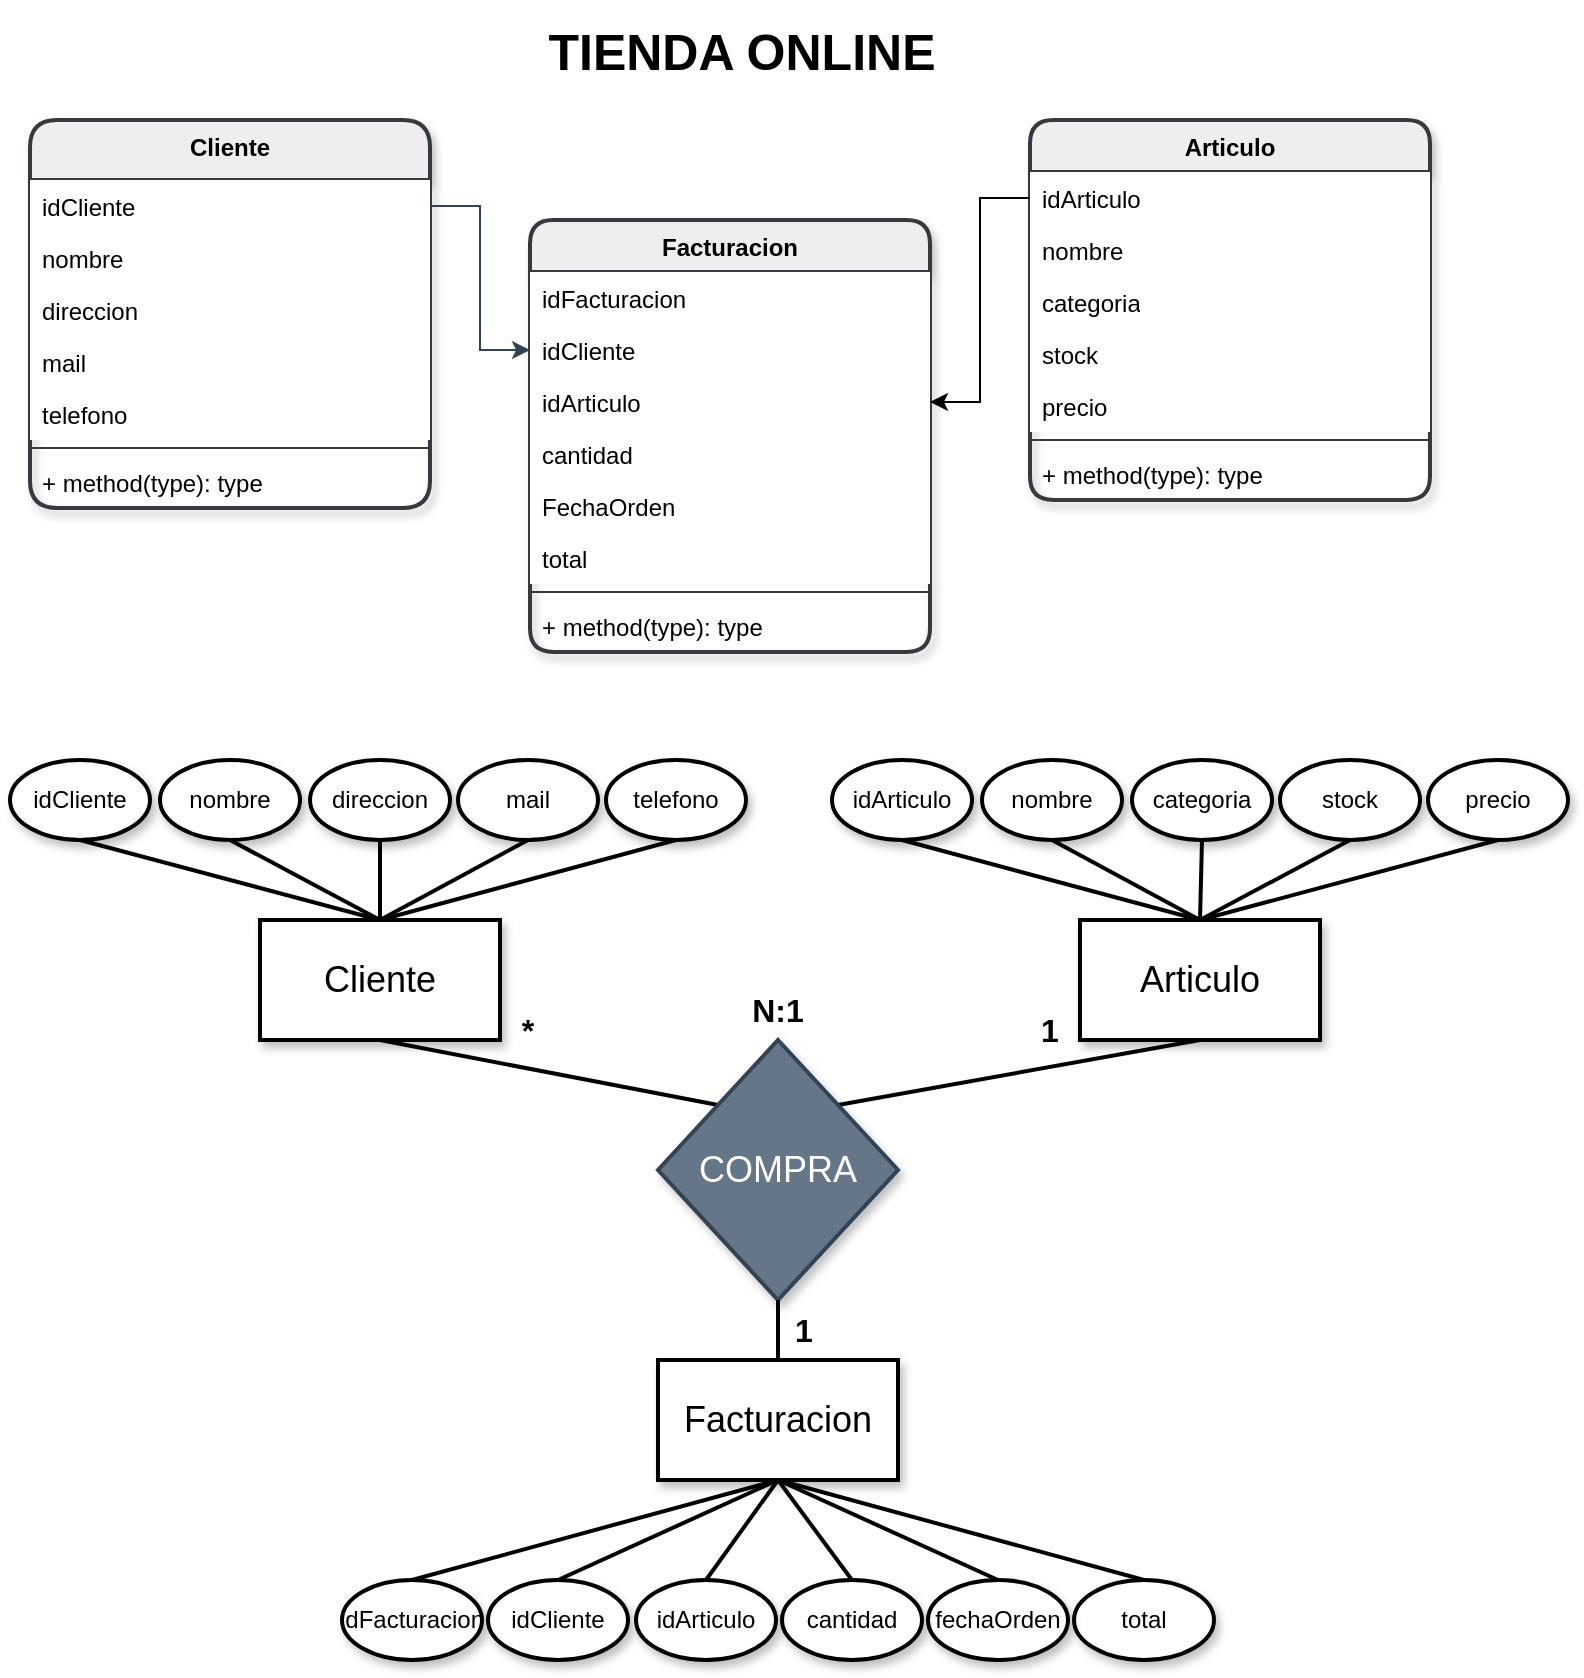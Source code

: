 <mxfile version="26.2.1">
  <diagram name="Página-1" id="kLRkJ3sM6tFVPQvNLgEm">
    <mxGraphModel dx="1019" dy="558" grid="1" gridSize="10" guides="1" tooltips="1" connect="1" arrows="1" fold="1" page="1" pageScale="1" pageWidth="827" pageHeight="1169" math="0" shadow="0">
      <root>
        <mxCell id="0" />
        <mxCell id="1" parent="0" />
        <mxCell id="1DeY9P6g2ABMb6L3CfrA-1" value="Cliente" style="swimlane;fontStyle=1;align=center;verticalAlign=top;childLayout=stackLayout;horizontal=1;startSize=30;horizontalStack=0;resizeParent=1;resizeParentMax=0;resizeLast=0;collapsible=1;marginBottom=0;whiteSpace=wrap;html=1;fillColor=#eeeeee;strokeColor=#36393d;strokeWidth=2;rounded=1;shadow=1;" parent="1" vertex="1">
          <mxGeometry x="40" y="80" width="200" height="194" as="geometry">
            <mxRectangle x="50" y="30" width="80" height="30" as="alternateBounds" />
          </mxGeometry>
        </mxCell>
        <mxCell id="1DeY9P6g2ABMb6L3CfrA-2" value="idCliente&lt;div&gt;&lt;br&gt;&lt;/div&gt;" style="text;strokeColor=none;fillColor=default;align=left;verticalAlign=top;spacingLeft=4;spacingRight=4;overflow=hidden;rotatable=0;points=[[0,0.5],[1,0.5]];portConstraint=eastwest;whiteSpace=wrap;html=1;" parent="1DeY9P6g2ABMb6L3CfrA-1" vertex="1">
          <mxGeometry y="30" width="200" height="26" as="geometry" />
        </mxCell>
        <mxCell id="1DeY9P6g2ABMb6L3CfrA-5" value="nombre" style="text;strokeColor=none;fillColor=default;align=left;verticalAlign=top;spacingLeft=4;spacingRight=4;overflow=hidden;rotatable=0;points=[[0,0.5],[1,0.5]];portConstraint=eastwest;whiteSpace=wrap;html=1;" parent="1DeY9P6g2ABMb6L3CfrA-1" vertex="1">
          <mxGeometry y="56" width="200" height="26" as="geometry" />
        </mxCell>
        <mxCell id="1DeY9P6g2ABMb6L3CfrA-6" value="direccion" style="text;strokeColor=none;fillColor=default;align=left;verticalAlign=top;spacingLeft=4;spacingRight=4;overflow=hidden;rotatable=0;points=[[0,0.5],[1,0.5]];portConstraint=eastwest;whiteSpace=wrap;html=1;" parent="1DeY9P6g2ABMb6L3CfrA-1" vertex="1">
          <mxGeometry y="82" width="200" height="26" as="geometry" />
        </mxCell>
        <mxCell id="1DeY9P6g2ABMb6L3CfrA-7" value="&lt;div&gt;mail&lt;/div&gt;" style="text;strokeColor=none;fillColor=default;align=left;verticalAlign=top;spacingLeft=4;spacingRight=4;overflow=hidden;rotatable=0;points=[[0,0.5],[1,0.5]];portConstraint=eastwest;whiteSpace=wrap;html=1;" parent="1DeY9P6g2ABMb6L3CfrA-1" vertex="1">
          <mxGeometry y="108" width="200" height="26" as="geometry" />
        </mxCell>
        <mxCell id="1DeY9P6g2ABMb6L3CfrA-8" value="&lt;div&gt;telefono&lt;/div&gt;" style="text;strokeColor=none;fillColor=default;align=left;verticalAlign=top;spacingLeft=4;spacingRight=4;overflow=hidden;rotatable=0;points=[[0,0.5],[1,0.5]];portConstraint=eastwest;whiteSpace=wrap;html=1;" parent="1DeY9P6g2ABMb6L3CfrA-1" vertex="1">
          <mxGeometry y="134" width="200" height="26" as="geometry" />
        </mxCell>
        <mxCell id="1DeY9P6g2ABMb6L3CfrA-3" value="" style="line;strokeWidth=1;fillColor=none;align=left;verticalAlign=middle;spacingTop=-1;spacingLeft=3;spacingRight=3;rotatable=0;labelPosition=right;points=[];portConstraint=eastwest;strokeColor=inherit;" parent="1DeY9P6g2ABMb6L3CfrA-1" vertex="1">
          <mxGeometry y="160" width="200" height="8" as="geometry" />
        </mxCell>
        <mxCell id="1DeY9P6g2ABMb6L3CfrA-4" value="+ method(type): type" style="text;strokeColor=none;fillColor=none;align=left;verticalAlign=top;spacingLeft=4;spacingRight=4;overflow=hidden;rotatable=0;points=[[0,0.5],[1,0.5]];portConstraint=eastwest;whiteSpace=wrap;html=1;" parent="1DeY9P6g2ABMb6L3CfrA-1" vertex="1">
          <mxGeometry y="168" width="200" height="26" as="geometry" />
        </mxCell>
        <mxCell id="1DeY9P6g2ABMb6L3CfrA-9" value="Articulo" style="swimlane;fontStyle=1;align=center;verticalAlign=top;childLayout=stackLayout;horizontal=1;startSize=26;horizontalStack=0;resizeParent=1;resizeParentMax=0;resizeLast=0;collapsible=1;marginBottom=0;whiteSpace=wrap;html=1;fillColor=#eeeeee;strokeColor=#36393d;strokeWidth=2;rounded=1;glass=0;shadow=1;swimlaneLine=1;" parent="1" vertex="1">
          <mxGeometry x="540" y="80" width="200" height="190" as="geometry" />
        </mxCell>
        <mxCell id="1DeY9P6g2ABMb6L3CfrA-10" value="idArticulo&lt;div&gt;&lt;br&gt;&lt;/div&gt;" style="text;strokeColor=none;fillColor=default;align=left;verticalAlign=top;spacingLeft=4;spacingRight=4;overflow=hidden;rotatable=0;points=[[0,0.5],[1,0.5]];portConstraint=eastwest;whiteSpace=wrap;html=1;" parent="1DeY9P6g2ABMb6L3CfrA-9" vertex="1">
          <mxGeometry y="26" width="200" height="26" as="geometry" />
        </mxCell>
        <mxCell id="1DeY9P6g2ABMb6L3CfrA-11" value="nombre" style="text;strokeColor=none;fillColor=default;align=left;verticalAlign=top;spacingLeft=4;spacingRight=4;overflow=hidden;rotatable=0;points=[[0,0.5],[1,0.5]];portConstraint=eastwest;whiteSpace=wrap;html=1;" parent="1DeY9P6g2ABMb6L3CfrA-9" vertex="1">
          <mxGeometry y="52" width="200" height="26" as="geometry" />
        </mxCell>
        <mxCell id="1DeY9P6g2ABMb6L3CfrA-14" value="&lt;div&gt;categoria&lt;/div&gt;" style="text;strokeColor=none;fillColor=default;align=left;verticalAlign=top;spacingLeft=4;spacingRight=4;overflow=hidden;rotatable=0;points=[[0,0.5],[1,0.5]];portConstraint=eastwest;whiteSpace=wrap;html=1;" parent="1DeY9P6g2ABMb6L3CfrA-9" vertex="1">
          <mxGeometry y="78" width="200" height="26" as="geometry" />
        </mxCell>
        <mxCell id="1DeY9P6g2ABMb6L3CfrA-13" value="&lt;div&gt;stock&lt;/div&gt;" style="text;strokeColor=none;fillColor=default;align=left;verticalAlign=top;spacingLeft=4;spacingRight=4;overflow=hidden;rotatable=0;points=[[0,0.5],[1,0.5]];portConstraint=eastwest;whiteSpace=wrap;html=1;" parent="1DeY9P6g2ABMb6L3CfrA-9" vertex="1">
          <mxGeometry y="104" width="200" height="26" as="geometry" />
        </mxCell>
        <mxCell id="1DeY9P6g2ABMb6L3CfrA-12" value="precio" style="text;strokeColor=none;fillColor=default;align=left;verticalAlign=top;spacingLeft=4;spacingRight=4;overflow=hidden;rotatable=0;points=[[0,0.5],[1,0.5]];portConstraint=eastwest;whiteSpace=wrap;html=1;" parent="1DeY9P6g2ABMb6L3CfrA-9" vertex="1">
          <mxGeometry y="130" width="200" height="26" as="geometry" />
        </mxCell>
        <mxCell id="1DeY9P6g2ABMb6L3CfrA-15" value="" style="line;strokeWidth=1;fillColor=none;align=left;verticalAlign=middle;spacingTop=-1;spacingLeft=3;spacingRight=3;rotatable=0;labelPosition=right;points=[];portConstraint=eastwest;strokeColor=inherit;" parent="1DeY9P6g2ABMb6L3CfrA-9" vertex="1">
          <mxGeometry y="156" width="200" height="8" as="geometry" />
        </mxCell>
        <mxCell id="1DeY9P6g2ABMb6L3CfrA-16" value="+ method(type): type" style="text;strokeColor=none;fillColor=none;align=left;verticalAlign=top;spacingLeft=4;spacingRight=4;overflow=hidden;rotatable=0;points=[[0,0.5],[1,0.5]];portConstraint=eastwest;whiteSpace=wrap;html=1;" parent="1DeY9P6g2ABMb6L3CfrA-9" vertex="1">
          <mxGeometry y="164" width="200" height="26" as="geometry" />
        </mxCell>
        <mxCell id="1DeY9P6g2ABMb6L3CfrA-17" value="Facturacion" style="swimlane;fontStyle=1;align=center;verticalAlign=top;childLayout=stackLayout;horizontal=1;startSize=26;horizontalStack=0;resizeParent=1;resizeParentMax=0;resizeLast=0;collapsible=1;marginBottom=0;whiteSpace=wrap;html=1;fillColor=#eeeeee;strokeColor=#36393d;strokeWidth=2;rounded=1;shadow=1;" parent="1" vertex="1">
          <mxGeometry x="290" y="130" width="200" height="216" as="geometry">
            <mxRectangle x="330" y="150" width="100" height="30" as="alternateBounds" />
          </mxGeometry>
        </mxCell>
        <mxCell id="1DeY9P6g2ABMb6L3CfrA-18" value="idFacturacion&lt;div&gt;&lt;br&gt;&lt;/div&gt;" style="text;align=left;verticalAlign=top;spacingLeft=4;spacingRight=4;overflow=hidden;rotatable=0;points=[[0,0.5],[1,0.5]];portConstraint=eastwest;whiteSpace=wrap;html=1;fillColor=default;" parent="1DeY9P6g2ABMb6L3CfrA-17" vertex="1">
          <mxGeometry y="26" width="200" height="26" as="geometry" />
        </mxCell>
        <mxCell id="1DeY9P6g2ABMb6L3CfrA-19" value="idCliente" style="text;align=left;verticalAlign=top;spacingLeft=4;spacingRight=4;overflow=hidden;rotatable=0;points=[[0,0.5],[1,0.5]];portConstraint=eastwest;whiteSpace=wrap;html=1;fillColor=default;" parent="1DeY9P6g2ABMb6L3CfrA-17" vertex="1">
          <mxGeometry y="52" width="200" height="26" as="geometry" />
        </mxCell>
        <mxCell id="1DeY9P6g2ABMb6L3CfrA-20" value="&lt;div&gt;idArticulo&lt;/div&gt;" style="text;align=left;verticalAlign=top;spacingLeft=4;spacingRight=4;overflow=hidden;rotatable=0;points=[[0,0.5],[1,0.5]];portConstraint=eastwest;whiteSpace=wrap;html=1;fillColor=default;" parent="1DeY9P6g2ABMb6L3CfrA-17" vertex="1">
          <mxGeometry y="78" width="200" height="26" as="geometry" />
        </mxCell>
        <mxCell id="1DeY9P6g2ABMb6L3CfrA-21" value="&lt;div&gt;cantidad&lt;/div&gt;" style="text;align=left;verticalAlign=top;spacingLeft=4;spacingRight=4;overflow=hidden;rotatable=0;points=[[0,0.5],[1,0.5]];portConstraint=eastwest;whiteSpace=wrap;html=1;fillColor=default;" parent="1DeY9P6g2ABMb6L3CfrA-17" vertex="1">
          <mxGeometry y="104" width="200" height="26" as="geometry" />
        </mxCell>
        <mxCell id="1DeY9P6g2ABMb6L3CfrA-26" value="FechaOrden" style="text;align=left;verticalAlign=top;spacingLeft=4;spacingRight=4;overflow=hidden;rotatable=0;points=[[0,0.5],[1,0.5]];portConstraint=eastwest;whiteSpace=wrap;html=1;fillColor=default;" parent="1DeY9P6g2ABMb6L3CfrA-17" vertex="1">
          <mxGeometry y="130" width="200" height="26" as="geometry" />
        </mxCell>
        <mxCell id="1DeY9P6g2ABMb6L3CfrA-25" value="total" style="text;align=left;verticalAlign=top;spacingLeft=4;spacingRight=4;overflow=hidden;rotatable=0;points=[[0,0.5],[1,0.5]];portConstraint=eastwest;whiteSpace=wrap;html=1;fillColor=default;" parent="1DeY9P6g2ABMb6L3CfrA-17" vertex="1">
          <mxGeometry y="156" width="200" height="26" as="geometry" />
        </mxCell>
        <mxCell id="1DeY9P6g2ABMb6L3CfrA-23" value="" style="line;strokeWidth=1;fillColor=none;align=left;verticalAlign=middle;spacingTop=-1;spacingLeft=3;spacingRight=3;rotatable=0;labelPosition=right;points=[];portConstraint=eastwest;strokeColor=inherit;" parent="1DeY9P6g2ABMb6L3CfrA-17" vertex="1">
          <mxGeometry y="182" width="200" height="8" as="geometry" />
        </mxCell>
        <mxCell id="1DeY9P6g2ABMb6L3CfrA-24" value="+ method(type): type" style="text;strokeColor=none;fillColor=none;align=left;verticalAlign=top;spacingLeft=4;spacingRight=4;overflow=hidden;rotatable=0;points=[[0,0.5],[1,0.5]];portConstraint=eastwest;whiteSpace=wrap;html=1;" parent="1DeY9P6g2ABMb6L3CfrA-17" vertex="1">
          <mxGeometry y="190" width="200" height="26" as="geometry" />
        </mxCell>
        <mxCell id="1DeY9P6g2ABMb6L3CfrA-30" style="edgeStyle=orthogonalEdgeStyle;rounded=0;orthogonalLoop=1;jettySize=auto;html=1;fillColor=#647687;strokeColor=#314354;" parent="1" source="1DeY9P6g2ABMb6L3CfrA-2" target="1DeY9P6g2ABMb6L3CfrA-19" edge="1">
          <mxGeometry relative="1" as="geometry" />
        </mxCell>
        <mxCell id="1DeY9P6g2ABMb6L3CfrA-35" style="edgeStyle=orthogonalEdgeStyle;rounded=0;orthogonalLoop=1;jettySize=auto;html=1;" parent="1" source="1DeY9P6g2ABMb6L3CfrA-10" target="1DeY9P6g2ABMb6L3CfrA-20" edge="1">
          <mxGeometry relative="1" as="geometry" />
        </mxCell>
        <mxCell id="1DeY9P6g2ABMb6L3CfrA-40" value="TIENDA ONLINE" style="text;html=1;align=center;verticalAlign=middle;whiteSpace=wrap;rounded=0;fontSize=25;fontStyle=1" parent="1" vertex="1">
          <mxGeometry x="262" y="20" width="268" height="50" as="geometry" />
        </mxCell>
        <mxCell id="DSfSfApRPqo2BNGAgtY--3" value="Cliente" style="rounded=0;whiteSpace=wrap;html=1;strokeWidth=2;shadow=1;fontSize=18;" vertex="1" parent="1">
          <mxGeometry x="155" y="480" width="120" height="60" as="geometry" />
        </mxCell>
        <mxCell id="DSfSfApRPqo2BNGAgtY--9" value="" style="endArrow=none;html=1;rounded=0;exitX=0.5;exitY=0;exitDx=0;exitDy=0;entryX=0.5;entryY=1;entryDx=0;entryDy=0;strokeWidth=2;" edge="1" parent="1" source="DSfSfApRPqo2BNGAgtY--3" target="DSfSfApRPqo2BNGAgtY--52">
          <mxGeometry width="50" height="50" relative="1" as="geometry">
            <mxPoint x="390" y="370" as="sourcePoint" />
            <mxPoint x="65" y="440" as="targetPoint" />
          </mxGeometry>
        </mxCell>
        <mxCell id="DSfSfApRPqo2BNGAgtY--10" value="" style="endArrow=none;html=1;rounded=0;exitX=0.5;exitY=0;exitDx=0;exitDy=0;entryX=0.5;entryY=1;entryDx=0;entryDy=0;strokeWidth=2;" edge="1" parent="1" source="DSfSfApRPqo2BNGAgtY--3" target="DSfSfApRPqo2BNGAgtY--51">
          <mxGeometry width="50" height="50" relative="1" as="geometry">
            <mxPoint x="212" y="490" as="sourcePoint" />
            <mxPoint x="140" y="440" as="targetPoint" />
          </mxGeometry>
        </mxCell>
        <mxCell id="DSfSfApRPqo2BNGAgtY--11" value="" style="endArrow=none;html=1;rounded=0;exitX=0.5;exitY=0;exitDx=0;exitDy=0;entryX=0.5;entryY=1;entryDx=0;entryDy=0;strokeWidth=2;" edge="1" parent="1" source="DSfSfApRPqo2BNGAgtY--3" target="DSfSfApRPqo2BNGAgtY--50">
          <mxGeometry width="50" height="50" relative="1" as="geometry">
            <mxPoint x="222" y="500" as="sourcePoint" />
            <mxPoint x="215" y="440" as="targetPoint" />
          </mxGeometry>
        </mxCell>
        <mxCell id="DSfSfApRPqo2BNGAgtY--12" value="" style="endArrow=none;html=1;rounded=0;exitX=0.5;exitY=0;exitDx=0;exitDy=0;entryX=0.5;entryY=1;entryDx=0;entryDy=0;strokeWidth=2;" edge="1" parent="1" source="DSfSfApRPqo2BNGAgtY--3" target="DSfSfApRPqo2BNGAgtY--49">
          <mxGeometry width="50" height="50" relative="1" as="geometry">
            <mxPoint x="232" y="510" as="sourcePoint" />
            <mxPoint x="291" y="440" as="targetPoint" />
          </mxGeometry>
        </mxCell>
        <mxCell id="DSfSfApRPqo2BNGAgtY--13" value="" style="endArrow=none;html=1;rounded=0;exitX=0.5;exitY=0;exitDx=0;exitDy=0;entryX=0.5;entryY=1;entryDx=0;entryDy=0;strokeWidth=2;" edge="1" parent="1" source="DSfSfApRPqo2BNGAgtY--3" target="DSfSfApRPqo2BNGAgtY--48">
          <mxGeometry width="50" height="50" relative="1" as="geometry">
            <mxPoint x="242" y="520" as="sourcePoint" />
            <mxPoint x="365" y="440" as="targetPoint" />
          </mxGeometry>
        </mxCell>
        <mxCell id="DSfSfApRPqo2BNGAgtY--14" value="Articulo" style="rounded=0;whiteSpace=wrap;html=1;strokeWidth=2;shadow=1;fontSize=18;" vertex="1" parent="1">
          <mxGeometry x="565" y="480" width="120" height="60" as="geometry" />
        </mxCell>
        <mxCell id="DSfSfApRPqo2BNGAgtY--20" value="" style="endArrow=none;html=1;rounded=0;exitX=0.5;exitY=0;exitDx=0;exitDy=0;entryX=0.5;entryY=1;entryDx=0;entryDy=0;strokeWidth=2;" edge="1" parent="1" source="DSfSfApRPqo2BNGAgtY--14" target="DSfSfApRPqo2BNGAgtY--58">
          <mxGeometry width="50" height="50" relative="1" as="geometry">
            <mxPoint x="800" y="370" as="sourcePoint" />
            <mxPoint x="475" y="440" as="targetPoint" />
          </mxGeometry>
        </mxCell>
        <mxCell id="DSfSfApRPqo2BNGAgtY--21" value="" style="endArrow=none;html=1;rounded=0;exitX=0.5;exitY=0;exitDx=0;exitDy=0;entryX=0.5;entryY=1;entryDx=0;entryDy=0;strokeWidth=2;" edge="1" parent="1" source="DSfSfApRPqo2BNGAgtY--14" target="DSfSfApRPqo2BNGAgtY--57">
          <mxGeometry width="50" height="50" relative="1" as="geometry">
            <mxPoint x="622" y="490" as="sourcePoint" />
            <mxPoint x="550" y="440" as="targetPoint" />
          </mxGeometry>
        </mxCell>
        <mxCell id="DSfSfApRPqo2BNGAgtY--22" value="" style="endArrow=none;html=1;rounded=0;exitX=0.5;exitY=0;exitDx=0;exitDy=0;entryX=0.5;entryY=1;entryDx=0;entryDy=0;strokeWidth=2;" edge="1" parent="1" source="DSfSfApRPqo2BNGAgtY--14" target="DSfSfApRPqo2BNGAgtY--56">
          <mxGeometry width="50" height="50" relative="1" as="geometry">
            <mxPoint x="632" y="500" as="sourcePoint" />
            <mxPoint x="625" y="440" as="targetPoint" />
          </mxGeometry>
        </mxCell>
        <mxCell id="DSfSfApRPqo2BNGAgtY--23" value="" style="endArrow=none;html=1;rounded=0;exitX=0.5;exitY=0;exitDx=0;exitDy=0;entryX=0.5;entryY=1;entryDx=0;entryDy=0;strokeWidth=2;" edge="1" parent="1" source="DSfSfApRPqo2BNGAgtY--14" target="DSfSfApRPqo2BNGAgtY--55">
          <mxGeometry width="50" height="50" relative="1" as="geometry">
            <mxPoint x="642" y="510" as="sourcePoint" />
            <mxPoint x="701" y="440" as="targetPoint" />
          </mxGeometry>
        </mxCell>
        <mxCell id="DSfSfApRPqo2BNGAgtY--24" value="" style="endArrow=none;html=1;rounded=0;exitX=0.5;exitY=0;exitDx=0;exitDy=0;entryX=0.5;entryY=1;entryDx=0;entryDy=0;strokeWidth=2;" edge="1" parent="1" source="DSfSfApRPqo2BNGAgtY--14" target="DSfSfApRPqo2BNGAgtY--54">
          <mxGeometry width="50" height="50" relative="1" as="geometry">
            <mxPoint x="652" y="520" as="sourcePoint" />
            <mxPoint x="775" y="440" as="targetPoint" />
          </mxGeometry>
        </mxCell>
        <mxCell id="DSfSfApRPqo2BNGAgtY--26" value="" style="endArrow=none;html=1;rounded=0;exitX=0;exitY=0;exitDx=0;exitDy=0;entryX=0.5;entryY=1;entryDx=0;entryDy=0;strokeWidth=2;" edge="1" parent="1" source="DSfSfApRPqo2BNGAgtY--64" target="DSfSfApRPqo2BNGAgtY--3">
          <mxGeometry width="50" height="50" relative="1" as="geometry">
            <mxPoint x="390" y="570" as="sourcePoint" />
            <mxPoint x="210" y="610" as="targetPoint" />
          </mxGeometry>
        </mxCell>
        <mxCell id="DSfSfApRPqo2BNGAgtY--27" value="" style="endArrow=none;html=1;rounded=0;exitX=0.5;exitY=1;exitDx=0;exitDy=0;entryX=1;entryY=0;entryDx=0;entryDy=0;strokeWidth=2;" edge="1" parent="1" source="DSfSfApRPqo2BNGAgtY--14" target="DSfSfApRPqo2BNGAgtY--64">
          <mxGeometry width="50" height="50" relative="1" as="geometry">
            <mxPoint x="394" y="563" as="sourcePoint" />
            <mxPoint x="225" y="550" as="targetPoint" />
          </mxGeometry>
        </mxCell>
        <mxCell id="DSfSfApRPqo2BNGAgtY--32" value="" style="endArrow=none;html=1;rounded=0;exitX=0.5;exitY=0;exitDx=0;exitDy=0;entryX=0.5;entryY=1;entryDx=0;entryDy=0;strokeWidth=2;" edge="1" parent="1" source="DSfSfApRPqo2BNGAgtY--63">
          <mxGeometry width="50" height="50" relative="1" as="geometry">
            <mxPoint x="301" y="810" as="sourcePoint" />
            <mxPoint x="414" y="760" as="targetPoint" />
          </mxGeometry>
        </mxCell>
        <mxCell id="DSfSfApRPqo2BNGAgtY--43" value="" style="endArrow=none;html=1;rounded=0;exitX=0.5;exitY=0;exitDx=0;exitDy=0;entryX=0.5;entryY=1;entryDx=0;entryDy=0;strokeWidth=2;" edge="1" parent="1" source="DSfSfApRPqo2BNGAgtY--62">
          <mxGeometry width="50" height="50" relative="1" as="geometry">
            <mxPoint x="376" y="810" as="sourcePoint" />
            <mxPoint x="414" y="760" as="targetPoint" />
          </mxGeometry>
        </mxCell>
        <mxCell id="DSfSfApRPqo2BNGAgtY--44" value="" style="endArrow=none;html=1;rounded=0;exitX=0.5;exitY=0;exitDx=0;exitDy=0;entryX=0.5;entryY=1;entryDx=0;entryDy=0;strokeWidth=2;" edge="1" parent="1" source="DSfSfApRPqo2BNGAgtY--61">
          <mxGeometry width="50" height="50" relative="1" as="geometry">
            <mxPoint x="451" y="810" as="sourcePoint" />
            <mxPoint x="414" y="760" as="targetPoint" />
          </mxGeometry>
        </mxCell>
        <mxCell id="DSfSfApRPqo2BNGAgtY--45" value="" style="endArrow=none;html=1;rounded=0;exitX=0.5;exitY=0;exitDx=0;exitDy=0;entryX=0.5;entryY=1;entryDx=0;entryDy=0;strokeWidth=2;" edge="1" parent="1" source="DSfSfApRPqo2BNGAgtY--60">
          <mxGeometry width="50" height="50" relative="1" as="geometry">
            <mxPoint x="527" y="810" as="sourcePoint" />
            <mxPoint x="414" y="760" as="targetPoint" />
          </mxGeometry>
        </mxCell>
        <mxCell id="DSfSfApRPqo2BNGAgtY--48" value="telefono" style="ellipse;whiteSpace=wrap;html=1;strokeWidth=2;shadow=1;" vertex="1" parent="1">
          <mxGeometry x="328" y="400" width="70" height="40" as="geometry" />
        </mxCell>
        <mxCell id="DSfSfApRPqo2BNGAgtY--49" value="mail" style="ellipse;whiteSpace=wrap;html=1;strokeWidth=2;shadow=1;" vertex="1" parent="1">
          <mxGeometry x="254" y="400" width="70" height="40" as="geometry" />
        </mxCell>
        <mxCell id="DSfSfApRPqo2BNGAgtY--50" value="direccion" style="ellipse;whiteSpace=wrap;html=1;strokeWidth=2;shadow=1;" vertex="1" parent="1">
          <mxGeometry x="180" y="400" width="70" height="40" as="geometry" />
        </mxCell>
        <mxCell id="DSfSfApRPqo2BNGAgtY--51" value="nombre" style="ellipse;whiteSpace=wrap;html=1;strokeWidth=2;shadow=1;" vertex="1" parent="1">
          <mxGeometry x="105" y="400" width="70" height="40" as="geometry" />
        </mxCell>
        <mxCell id="DSfSfApRPqo2BNGAgtY--52" value="idCliente" style="ellipse;whiteSpace=wrap;html=1;strokeWidth=2;shadow=1;" vertex="1" parent="1">
          <mxGeometry x="30" y="400" width="70" height="40" as="geometry" />
        </mxCell>
        <mxCell id="DSfSfApRPqo2BNGAgtY--54" value="precio" style="ellipse;whiteSpace=wrap;html=1;strokeWidth=2;shadow=1;" vertex="1" parent="1">
          <mxGeometry x="739" y="400" width="70" height="40" as="geometry" />
        </mxCell>
        <mxCell id="DSfSfApRPqo2BNGAgtY--55" value="stock" style="ellipse;whiteSpace=wrap;html=1;strokeWidth=2;shadow=1;" vertex="1" parent="1">
          <mxGeometry x="665" y="400" width="70" height="40" as="geometry" />
        </mxCell>
        <mxCell id="DSfSfApRPqo2BNGAgtY--56" value="categoria" style="ellipse;whiteSpace=wrap;html=1;strokeWidth=2;shadow=1;" vertex="1" parent="1">
          <mxGeometry x="591" y="400" width="70" height="40" as="geometry" />
        </mxCell>
        <mxCell id="DSfSfApRPqo2BNGAgtY--57" value="nombre" style="ellipse;whiteSpace=wrap;html=1;strokeWidth=2;shadow=1;" vertex="1" parent="1">
          <mxGeometry x="516" y="400" width="70" height="40" as="geometry" />
        </mxCell>
        <mxCell id="DSfSfApRPqo2BNGAgtY--58" value="idArticulo" style="ellipse;whiteSpace=wrap;html=1;strokeWidth=2;shadow=1;" vertex="1" parent="1">
          <mxGeometry x="441" y="400" width="70" height="40" as="geometry" />
        </mxCell>
        <mxCell id="DSfSfApRPqo2BNGAgtY--60" value="total" style="ellipse;whiteSpace=wrap;html=1;strokeWidth=2;shadow=1;" vertex="1" parent="1">
          <mxGeometry x="562" y="810" width="70" height="40" as="geometry" />
        </mxCell>
        <mxCell id="DSfSfApRPqo2BNGAgtY--61" value="fechaOrden" style="ellipse;whiteSpace=wrap;html=1;strokeWidth=2;shadow=1;" vertex="1" parent="1">
          <mxGeometry x="489" y="810" width="70" height="40" as="geometry" />
        </mxCell>
        <mxCell id="DSfSfApRPqo2BNGAgtY--62" value="cantidad" style="ellipse;whiteSpace=wrap;html=1;strokeWidth=2;shadow=1;" vertex="1" parent="1">
          <mxGeometry x="416" y="810" width="70" height="40" as="geometry" />
        </mxCell>
        <mxCell id="DSfSfApRPqo2BNGAgtY--63" value="idFacturacion" style="ellipse;whiteSpace=wrap;html=1;strokeWidth=2;shadow=1;" vertex="1" parent="1">
          <mxGeometry x="196" y="810" width="70" height="40" as="geometry" />
        </mxCell>
        <mxCell id="DSfSfApRPqo2BNGAgtY--64" value="COMPRA" style="rhombus;whiteSpace=wrap;html=1;fillColor=#647687;fontColor=#ffffff;strokeColor=#314354;shadow=1;strokeWidth=2;fontSize=18;fontStyle=0" vertex="1" parent="1">
          <mxGeometry x="354" y="540" width="120" height="130" as="geometry" />
        </mxCell>
        <mxCell id="DSfSfApRPqo2BNGAgtY--65" value="Facturacion" style="rounded=0;whiteSpace=wrap;html=1;strokeWidth=2;shadow=1;fontSize=18;" vertex="1" parent="1">
          <mxGeometry x="354" y="700" width="120" height="60" as="geometry" />
        </mxCell>
        <mxCell id="DSfSfApRPqo2BNGAgtY--71" value="" style="endArrow=none;html=1;rounded=0;exitX=0.5;exitY=0;exitDx=0;exitDy=0;entryX=0.5;entryY=1;entryDx=0;entryDy=0;strokeWidth=2;" edge="1" parent="1" source="DSfSfApRPqo2BNGAgtY--65" target="DSfSfApRPqo2BNGAgtY--64">
          <mxGeometry width="50" height="50" relative="1" as="geometry">
            <mxPoint x="360" y="680" as="sourcePoint" />
            <mxPoint x="280" y="670" as="targetPoint" />
          </mxGeometry>
        </mxCell>
        <mxCell id="DSfSfApRPqo2BNGAgtY--73" value="*" style="text;html=1;align=center;verticalAlign=middle;whiteSpace=wrap;rounded=0;fontSize=16;fontStyle=1" vertex="1" parent="1">
          <mxGeometry x="276" y="520" width="26" height="30" as="geometry" />
        </mxCell>
        <mxCell id="DSfSfApRPqo2BNGAgtY--74" value="1" style="text;html=1;align=center;verticalAlign=middle;whiteSpace=wrap;rounded=0;fontSize=16;fontStyle=1" vertex="1" parent="1">
          <mxGeometry x="537" y="520" width="26" height="30" as="geometry" />
        </mxCell>
        <mxCell id="DSfSfApRPqo2BNGAgtY--76" value="1" style="text;html=1;align=center;verticalAlign=middle;whiteSpace=wrap;rounded=0;fontSize=16;fontStyle=1" vertex="1" parent="1">
          <mxGeometry x="414" y="670" width="26" height="30" as="geometry" />
        </mxCell>
        <mxCell id="DSfSfApRPqo2BNGAgtY--77" value="idCliente" style="ellipse;whiteSpace=wrap;html=1;strokeWidth=2;shadow=1;" vertex="1" parent="1">
          <mxGeometry x="269" y="810" width="70" height="40" as="geometry" />
        </mxCell>
        <mxCell id="DSfSfApRPqo2BNGAgtY--78" value="idArticulo" style="ellipse;whiteSpace=wrap;html=1;strokeWidth=2;shadow=1;" vertex="1" parent="1">
          <mxGeometry x="343" y="810" width="70" height="40" as="geometry" />
        </mxCell>
        <mxCell id="DSfSfApRPqo2BNGAgtY--80" value="" style="endArrow=none;html=1;rounded=0;exitX=0.5;exitY=0;exitDx=0;exitDy=0;entryX=0.5;entryY=1;entryDx=0;entryDy=0;strokeWidth=2;" edge="1" parent="1" source="DSfSfApRPqo2BNGAgtY--77" target="DSfSfApRPqo2BNGAgtY--65">
          <mxGeometry width="50" height="50" relative="1" as="geometry">
            <mxPoint x="155" y="700" as="sourcePoint" />
            <mxPoint x="364" y="650" as="targetPoint" />
          </mxGeometry>
        </mxCell>
        <mxCell id="DSfSfApRPqo2BNGAgtY--81" value="" style="endArrow=none;html=1;rounded=0;exitX=0.5;exitY=0;exitDx=0;exitDy=0;entryX=0.5;entryY=1;entryDx=0;entryDy=0;strokeWidth=2;" edge="1" parent="1" source="DSfSfApRPqo2BNGAgtY--78" target="DSfSfApRPqo2BNGAgtY--65">
          <mxGeometry width="50" height="50" relative="1" as="geometry">
            <mxPoint x="295" y="820" as="sourcePoint" />
            <mxPoint x="424" y="770" as="targetPoint" />
          </mxGeometry>
        </mxCell>
        <mxCell id="DSfSfApRPqo2BNGAgtY--82" value="N:1" style="text;html=1;align=center;verticalAlign=middle;whiteSpace=wrap;rounded=0;fontSize=16;fontStyle=1" vertex="1" parent="1">
          <mxGeometry x="401" y="510" width="26" height="30" as="geometry" />
        </mxCell>
      </root>
    </mxGraphModel>
  </diagram>
</mxfile>
